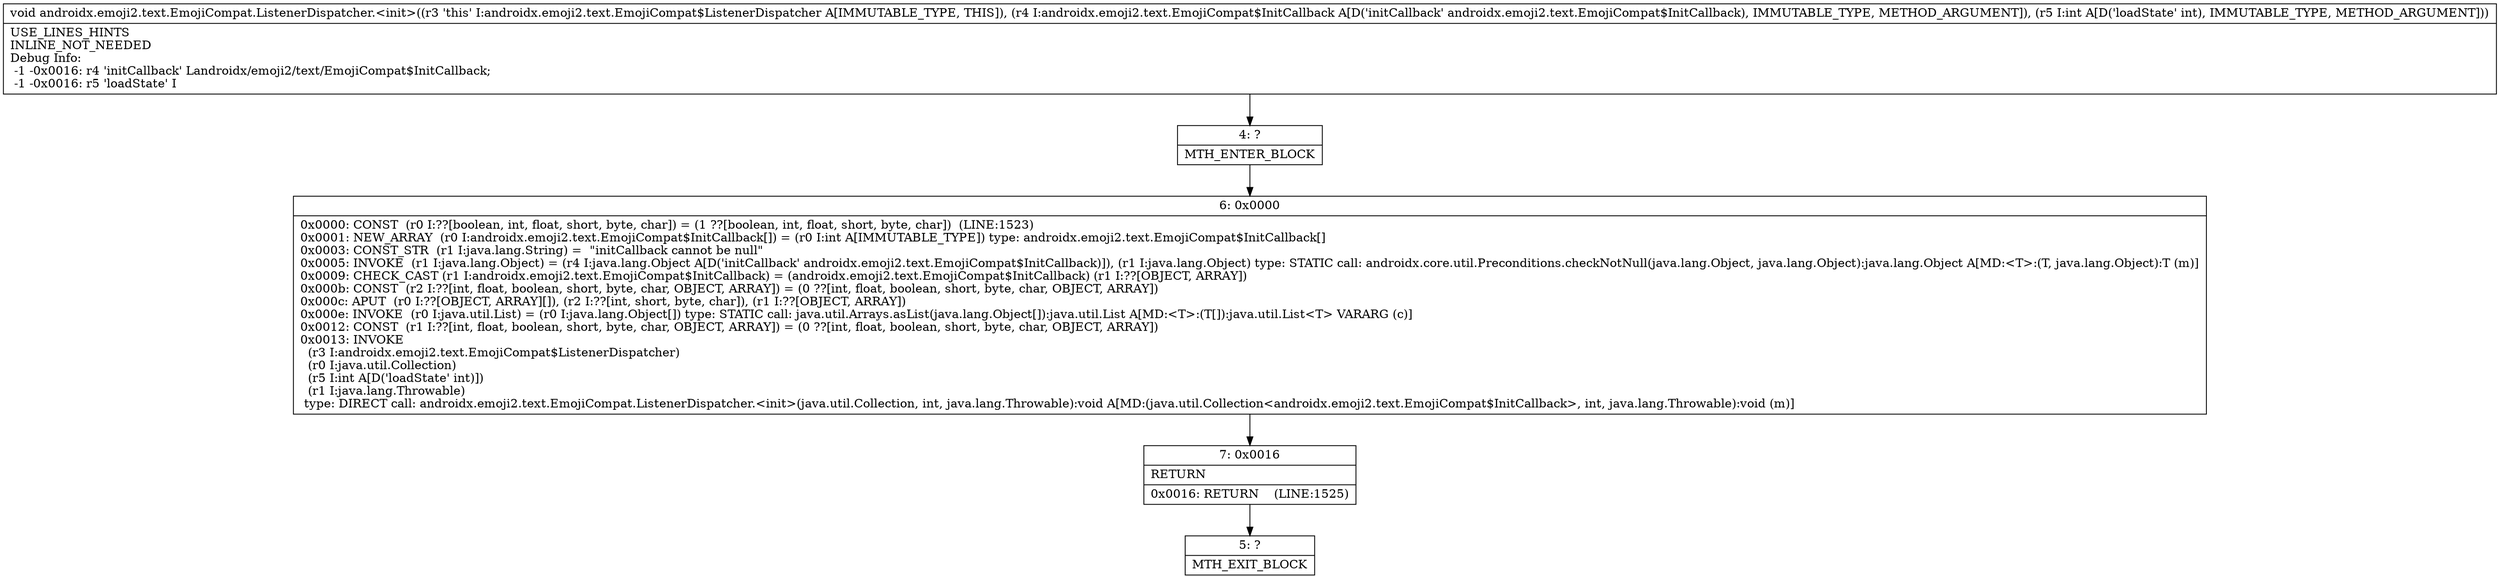 digraph "CFG forandroidx.emoji2.text.EmojiCompat.ListenerDispatcher.\<init\>(Landroidx\/emoji2\/text\/EmojiCompat$InitCallback;I)V" {
Node_4 [shape=record,label="{4\:\ ?|MTH_ENTER_BLOCK\l}"];
Node_6 [shape=record,label="{6\:\ 0x0000|0x0000: CONST  (r0 I:??[boolean, int, float, short, byte, char]) = (1 ??[boolean, int, float, short, byte, char])  (LINE:1523)\l0x0001: NEW_ARRAY  (r0 I:androidx.emoji2.text.EmojiCompat$InitCallback[]) = (r0 I:int A[IMMUTABLE_TYPE]) type: androidx.emoji2.text.EmojiCompat$InitCallback[] \l0x0003: CONST_STR  (r1 I:java.lang.String) =  \"initCallback cannot be null\" \l0x0005: INVOKE  (r1 I:java.lang.Object) = (r4 I:java.lang.Object A[D('initCallback' androidx.emoji2.text.EmojiCompat$InitCallback)]), (r1 I:java.lang.Object) type: STATIC call: androidx.core.util.Preconditions.checkNotNull(java.lang.Object, java.lang.Object):java.lang.Object A[MD:\<T\>:(T, java.lang.Object):T (m)]\l0x0009: CHECK_CAST (r1 I:androidx.emoji2.text.EmojiCompat$InitCallback) = (androidx.emoji2.text.EmojiCompat$InitCallback) (r1 I:??[OBJECT, ARRAY]) \l0x000b: CONST  (r2 I:??[int, float, boolean, short, byte, char, OBJECT, ARRAY]) = (0 ??[int, float, boolean, short, byte, char, OBJECT, ARRAY]) \l0x000c: APUT  (r0 I:??[OBJECT, ARRAY][]), (r2 I:??[int, short, byte, char]), (r1 I:??[OBJECT, ARRAY]) \l0x000e: INVOKE  (r0 I:java.util.List) = (r0 I:java.lang.Object[]) type: STATIC call: java.util.Arrays.asList(java.lang.Object[]):java.util.List A[MD:\<T\>:(T[]):java.util.List\<T\> VARARG (c)]\l0x0012: CONST  (r1 I:??[int, float, boolean, short, byte, char, OBJECT, ARRAY]) = (0 ??[int, float, boolean, short, byte, char, OBJECT, ARRAY]) \l0x0013: INVOKE  \l  (r3 I:androidx.emoji2.text.EmojiCompat$ListenerDispatcher)\l  (r0 I:java.util.Collection)\l  (r5 I:int A[D('loadState' int)])\l  (r1 I:java.lang.Throwable)\l type: DIRECT call: androidx.emoji2.text.EmojiCompat.ListenerDispatcher.\<init\>(java.util.Collection, int, java.lang.Throwable):void A[MD:(java.util.Collection\<androidx.emoji2.text.EmojiCompat$InitCallback\>, int, java.lang.Throwable):void (m)]\l}"];
Node_7 [shape=record,label="{7\:\ 0x0016|RETURN\l|0x0016: RETURN    (LINE:1525)\l}"];
Node_5 [shape=record,label="{5\:\ ?|MTH_EXIT_BLOCK\l}"];
MethodNode[shape=record,label="{void androidx.emoji2.text.EmojiCompat.ListenerDispatcher.\<init\>((r3 'this' I:androidx.emoji2.text.EmojiCompat$ListenerDispatcher A[IMMUTABLE_TYPE, THIS]), (r4 I:androidx.emoji2.text.EmojiCompat$InitCallback A[D('initCallback' androidx.emoji2.text.EmojiCompat$InitCallback), IMMUTABLE_TYPE, METHOD_ARGUMENT]), (r5 I:int A[D('loadState' int), IMMUTABLE_TYPE, METHOD_ARGUMENT]))  | USE_LINES_HINTS\lINLINE_NOT_NEEDED\lDebug Info:\l  \-1 \-0x0016: r4 'initCallback' Landroidx\/emoji2\/text\/EmojiCompat$InitCallback;\l  \-1 \-0x0016: r5 'loadState' I\l}"];
MethodNode -> Node_4;Node_4 -> Node_6;
Node_6 -> Node_7;
Node_7 -> Node_5;
}

